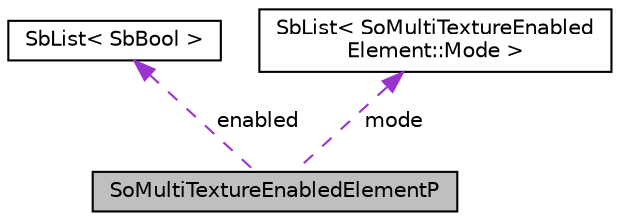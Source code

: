 digraph "SoMultiTextureEnabledElementP"
{
 // LATEX_PDF_SIZE
  edge [fontname="Helvetica",fontsize="10",labelfontname="Helvetica",labelfontsize="10"];
  node [fontname="Helvetica",fontsize="10",shape=record];
  Node1 [label="SoMultiTextureEnabledElementP",height=0.2,width=0.4,color="black", fillcolor="grey75", style="filled", fontcolor="black",tooltip=" "];
  Node2 -> Node1 [dir="back",color="darkorchid3",fontsize="10",style="dashed",label=" enabled" ,fontname="Helvetica"];
  Node2 [label="SbList\< SbBool \>",height=0.2,width=0.4,color="black", fillcolor="white", style="filled",URL="$classSbList.html",tooltip=" "];
  Node3 -> Node1 [dir="back",color="darkorchid3",fontsize="10",style="dashed",label=" mode" ,fontname="Helvetica"];
  Node3 [label="SbList\< SoMultiTextureEnabled\lElement::Mode \>",height=0.2,width=0.4,color="black", fillcolor="white", style="filled",URL="$classSbList.html",tooltip=" "];
}

